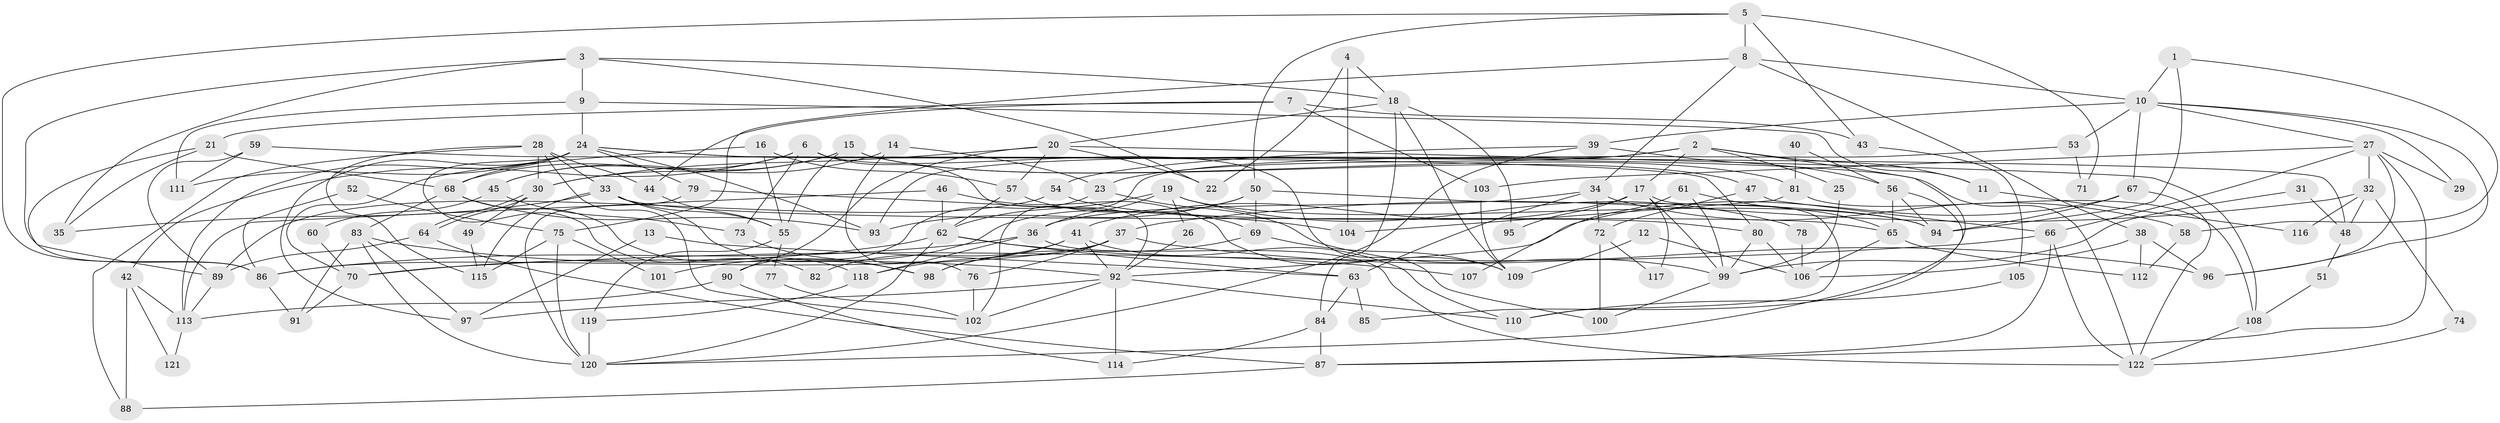 // Generated by graph-tools (version 1.1) at 2025/26/03/09/25 03:26:18]
// undirected, 122 vertices, 244 edges
graph export_dot {
graph [start="1"]
  node [color=gray90,style=filled];
  1;
  2;
  3;
  4;
  5;
  6;
  7;
  8;
  9;
  10;
  11;
  12;
  13;
  14;
  15;
  16;
  17;
  18;
  19;
  20;
  21;
  22;
  23;
  24;
  25;
  26;
  27;
  28;
  29;
  30;
  31;
  32;
  33;
  34;
  35;
  36;
  37;
  38;
  39;
  40;
  41;
  42;
  43;
  44;
  45;
  46;
  47;
  48;
  49;
  50;
  51;
  52;
  53;
  54;
  55;
  56;
  57;
  58;
  59;
  60;
  61;
  62;
  63;
  64;
  65;
  66;
  67;
  68;
  69;
  70;
  71;
  72;
  73;
  74;
  75;
  76;
  77;
  78;
  79;
  80;
  81;
  82;
  83;
  84;
  85;
  86;
  87;
  88;
  89;
  90;
  91;
  92;
  93;
  94;
  95;
  96;
  97;
  98;
  99;
  100;
  101;
  102;
  103;
  104;
  105;
  106;
  107;
  108;
  109;
  110;
  111;
  112;
  113;
  114;
  115;
  116;
  117;
  118;
  119;
  120;
  121;
  122;
  1 -- 94;
  1 -- 10;
  1 -- 58;
  2 -- 23;
  2 -- 93;
  2 -- 11;
  2 -- 17;
  2 -- 25;
  2 -- 85;
  3 -- 18;
  3 -- 86;
  3 -- 9;
  3 -- 22;
  3 -- 35;
  4 -- 18;
  4 -- 22;
  4 -- 104;
  5 -- 8;
  5 -- 50;
  5 -- 43;
  5 -- 71;
  5 -- 86;
  6 -- 92;
  6 -- 45;
  6 -- 42;
  6 -- 73;
  6 -- 100;
  7 -- 21;
  7 -- 44;
  7 -- 43;
  7 -- 103;
  8 -- 38;
  8 -- 34;
  8 -- 10;
  8 -- 75;
  9 -- 111;
  9 -- 11;
  9 -- 24;
  10 -- 67;
  10 -- 27;
  10 -- 29;
  10 -- 39;
  10 -- 53;
  10 -- 96;
  11 -- 116;
  12 -- 109;
  12 -- 106;
  13 -- 63;
  13 -- 97;
  14 -- 76;
  14 -- 30;
  14 -- 23;
  15 -- 81;
  15 -- 55;
  15 -- 45;
  15 -- 47;
  15 -- 68;
  16 -- 57;
  16 -- 70;
  16 -- 55;
  17 -- 110;
  17 -- 41;
  17 -- 95;
  17 -- 99;
  17 -- 117;
  18 -- 84;
  18 -- 109;
  18 -- 20;
  18 -- 95;
  19 -- 94;
  19 -- 36;
  19 -- 26;
  19 -- 62;
  19 -- 78;
  20 -- 30;
  20 -- 22;
  20 -- 57;
  20 -- 90;
  20 -- 108;
  21 -- 68;
  21 -- 35;
  21 -- 89;
  23 -- 90;
  23 -- 99;
  24 -- 122;
  24 -- 48;
  24 -- 68;
  24 -- 79;
  24 -- 82;
  24 -- 93;
  24 -- 97;
  24 -- 111;
  24 -- 113;
  25 -- 99;
  26 -- 92;
  27 -- 87;
  27 -- 29;
  27 -- 32;
  27 -- 66;
  27 -- 96;
  27 -- 103;
  28 -- 115;
  28 -- 33;
  28 -- 30;
  28 -- 44;
  28 -- 88;
  28 -- 102;
  30 -- 64;
  30 -- 64;
  30 -- 49;
  31 -- 48;
  31 -- 99;
  32 -- 37;
  32 -- 48;
  32 -- 74;
  32 -- 116;
  33 -- 55;
  33 -- 65;
  33 -- 35;
  33 -- 98;
  33 -- 115;
  34 -- 72;
  34 -- 63;
  34 -- 36;
  34 -- 58;
  36 -- 86;
  36 -- 118;
  36 -- 122;
  37 -- 96;
  37 -- 98;
  37 -- 76;
  37 -- 86;
  38 -- 96;
  38 -- 106;
  38 -- 112;
  39 -- 120;
  39 -- 54;
  39 -- 56;
  40 -- 56;
  40 -- 81;
  41 -- 118;
  41 -- 82;
  41 -- 92;
  41 -- 110;
  42 -- 113;
  42 -- 88;
  42 -- 121;
  43 -- 105;
  44 -- 55;
  45 -- 73;
  45 -- 60;
  46 -- 62;
  46 -- 113;
  46 -- 109;
  47 -- 66;
  47 -- 72;
  48 -- 51;
  49 -- 115;
  50 -- 69;
  50 -- 93;
  50 -- 94;
  50 -- 101;
  51 -- 108;
  52 -- 86;
  52 -- 75;
  53 -- 102;
  53 -- 71;
  54 -- 89;
  54 -- 80;
  55 -- 119;
  55 -- 77;
  56 -- 94;
  56 -- 65;
  56 -- 120;
  57 -- 62;
  57 -- 69;
  58 -- 112;
  59 -- 89;
  59 -- 80;
  59 -- 111;
  60 -- 70;
  61 -- 65;
  61 -- 99;
  61 -- 107;
  62 -- 120;
  62 -- 63;
  62 -- 70;
  62 -- 107;
  63 -- 84;
  63 -- 85;
  64 -- 87;
  64 -- 89;
  65 -- 112;
  65 -- 106;
  66 -- 70;
  66 -- 87;
  66 -- 122;
  67 -- 122;
  67 -- 92;
  67 -- 94;
  68 -- 83;
  68 -- 93;
  68 -- 118;
  69 -- 109;
  69 -- 98;
  70 -- 91;
  72 -- 100;
  72 -- 117;
  73 -- 98;
  74 -- 122;
  75 -- 120;
  75 -- 101;
  75 -- 115;
  76 -- 102;
  77 -- 102;
  78 -- 106;
  79 -- 120;
  79 -- 104;
  80 -- 99;
  80 -- 106;
  81 -- 108;
  81 -- 104;
  83 -- 97;
  83 -- 91;
  83 -- 92;
  83 -- 120;
  84 -- 114;
  84 -- 87;
  86 -- 91;
  87 -- 88;
  89 -- 113;
  90 -- 113;
  90 -- 114;
  92 -- 97;
  92 -- 102;
  92 -- 110;
  92 -- 114;
  99 -- 100;
  103 -- 109;
  105 -- 110;
  108 -- 122;
  113 -- 121;
  118 -- 119;
  119 -- 120;
}

